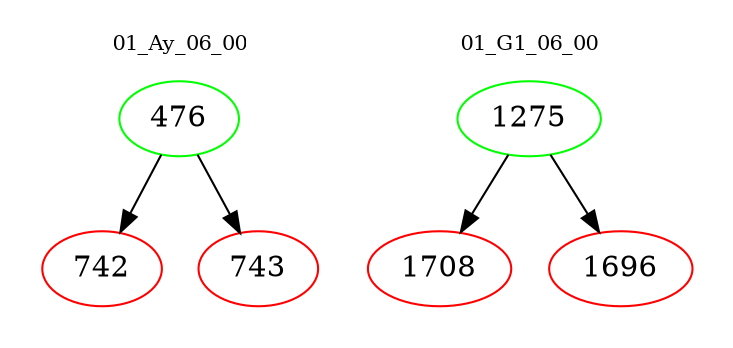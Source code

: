 digraph{
subgraph cluster_0 {
color = white
label = "01_Ay_06_00";
fontsize=10;
T0_476 [label="476", color="green"]
T0_476 -> T0_742 [color="black"]
T0_742 [label="742", color="red"]
T0_476 -> T0_743 [color="black"]
T0_743 [label="743", color="red"]
}
subgraph cluster_1 {
color = white
label = "01_G1_06_00";
fontsize=10;
T1_1275 [label="1275", color="green"]
T1_1275 -> T1_1708 [color="black"]
T1_1708 [label="1708", color="red"]
T1_1275 -> T1_1696 [color="black"]
T1_1696 [label="1696", color="red"]
}
}
